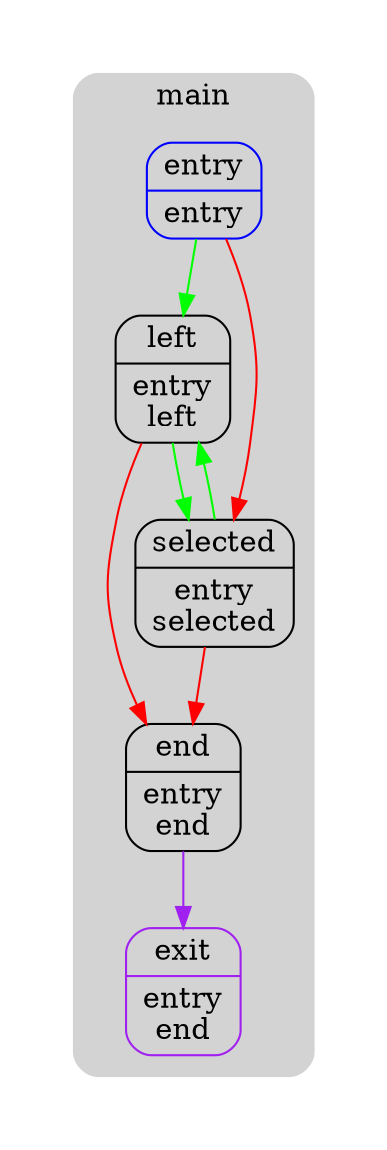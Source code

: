 digraph G {
  compound=true
  subgraph cluster_ {
    peripheries=0
    subgraph cluster_0_wrapper {
      peripheries=0
      margin=15
      subgraph cluster_0 {
        label="main"
        color=darkgray
        style=rounded
        bgcolor=lightgray
        margin=10
        cluster_0_0[label="{entry|entry}",shape=Mrecord,color=blue]
        cluster_0_1[label="{left|entry\nleft}",shape=Mrecord,color=black]
        cluster_0_2[label="{selected|entry\nselected}",shape=Mrecord,color=black]
        cluster_0_3[label="{end|entry\nend}",shape=Mrecord,color=black]
        cluster_0_exit[label="{exit|entry\nend}",shape=Mrecord,color=purple]
        cluster_0_0 -> cluster_0_1 [color=green]
        cluster_0_0 -> cluster_0_2 [color=red]
        cluster_0_1 -> cluster_0_2 [color=green]
        cluster_0_1 -> cluster_0_3 [color=red]
        cluster_0_2 -> cluster_0_1 [color=green]
        cluster_0_2 -> cluster_0_3 [color=red]
        cluster_0_3 -> cluster_0_exit [color=purple]
      }
    }
  }
}
